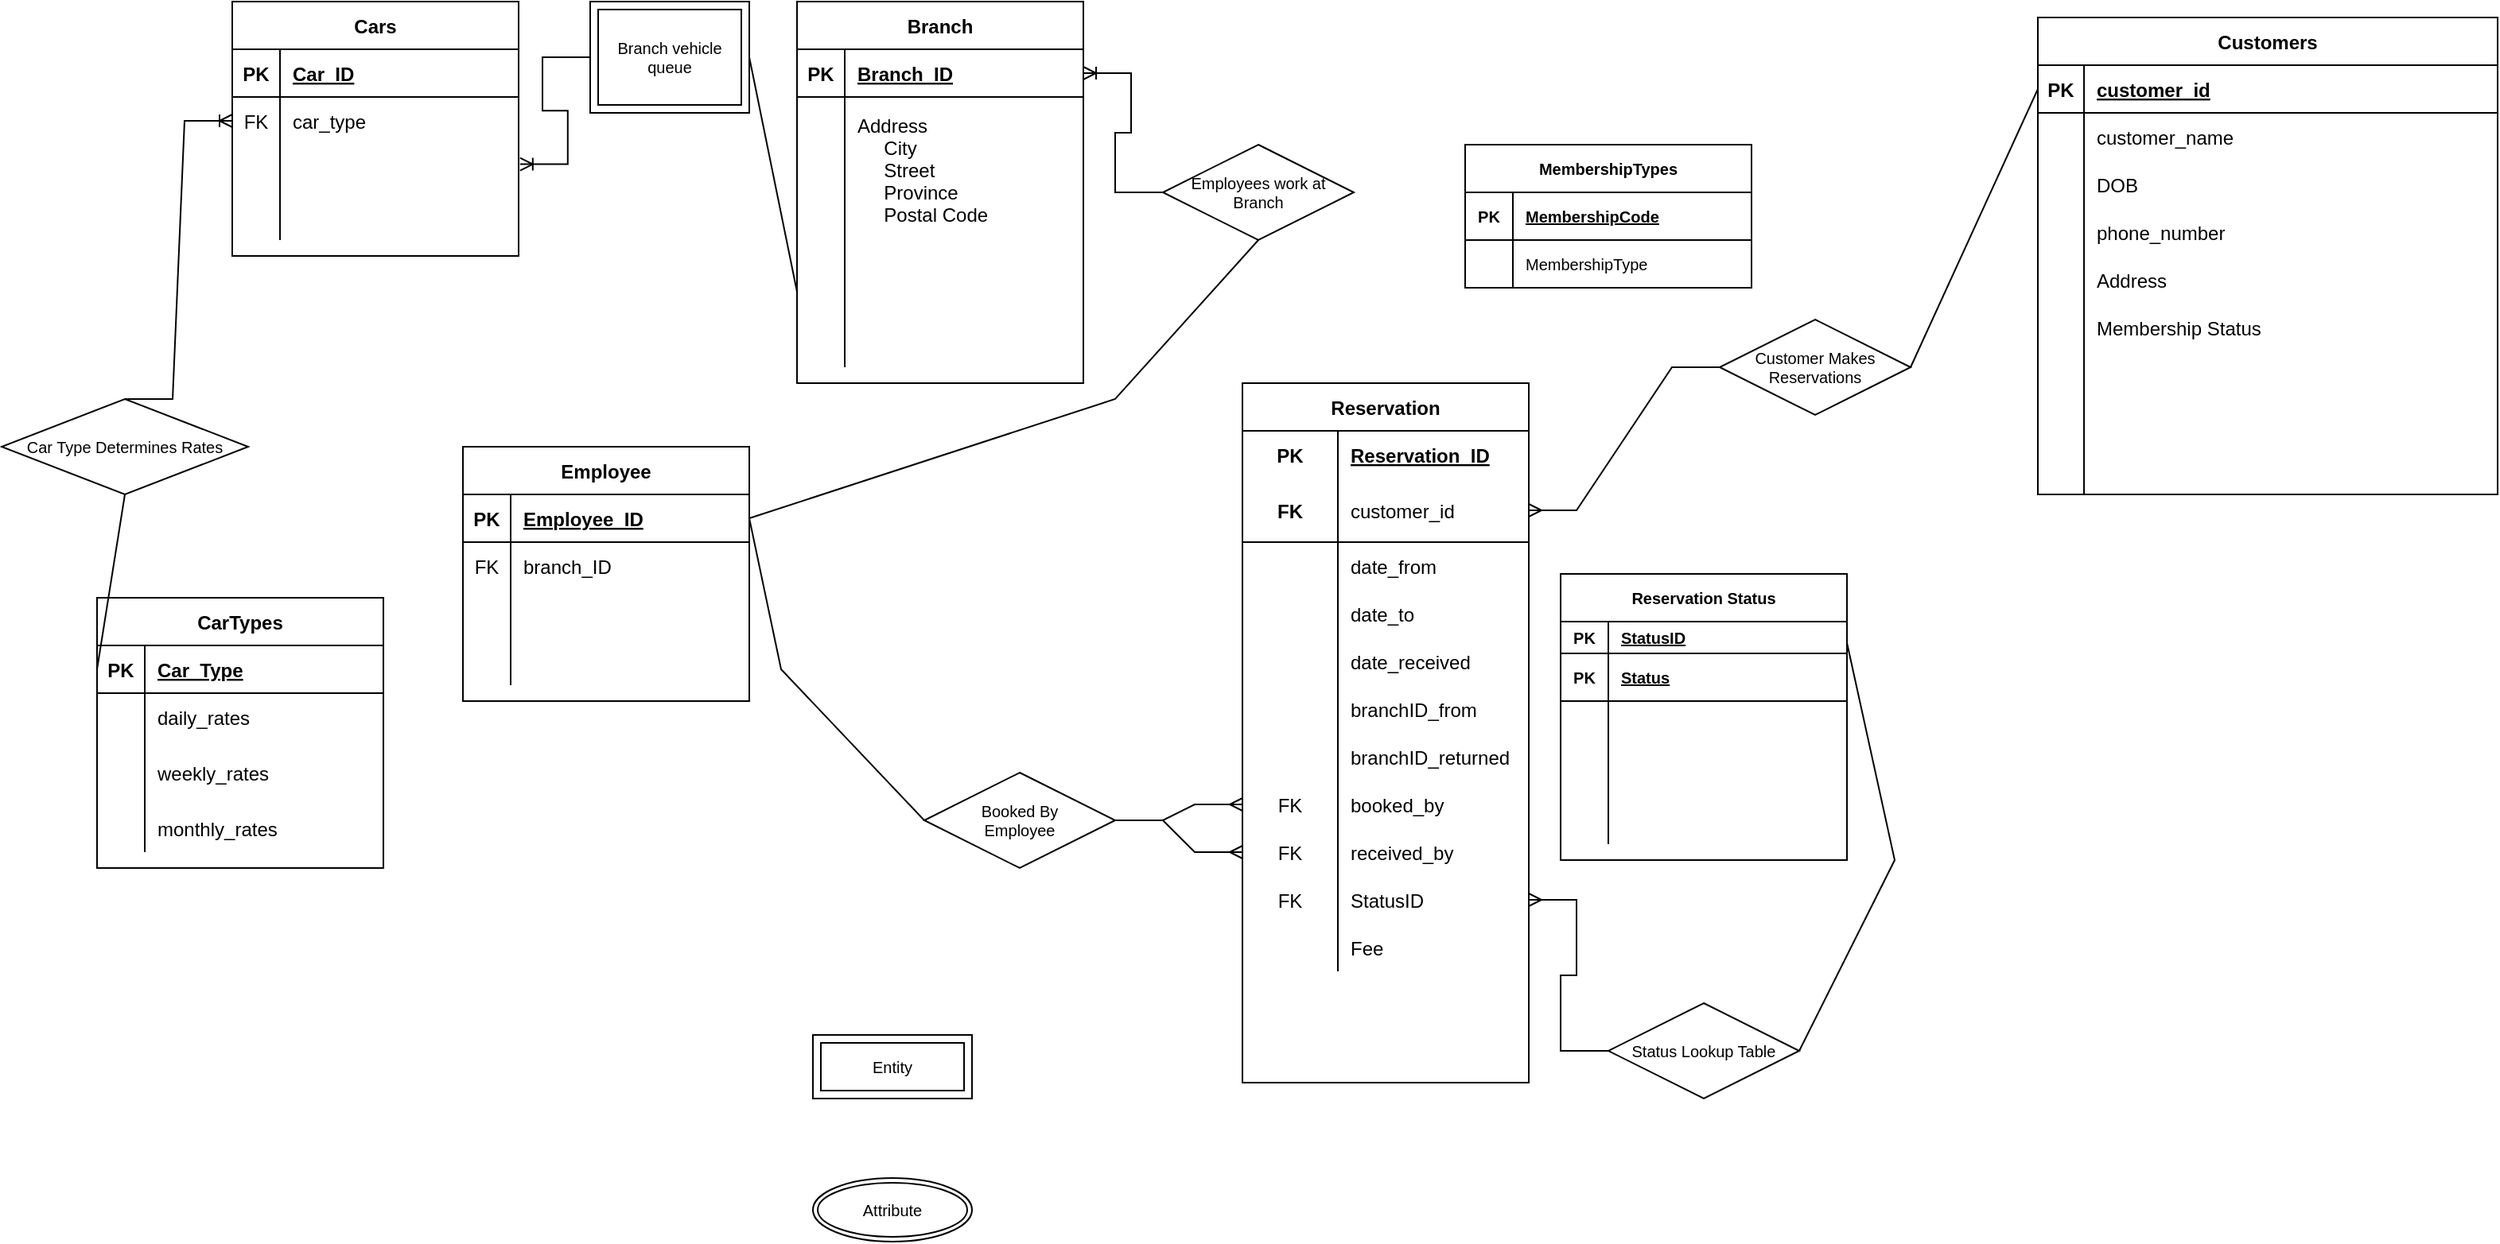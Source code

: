 <mxfile version="18.1.3" type="github">
  <diagram id="R2lEEEUBdFMjLlhIrx00" name="Page-1">
    <mxGraphModel dx="1645" dy="1092" grid="1" gridSize="10" guides="1" tooltips="1" connect="1" arrows="1" fold="1" page="1" pageScale="1" pageWidth="850" pageHeight="1100" math="0" shadow="0" extFonts="Permanent Marker^https://fonts.googleapis.com/css?family=Permanent+Marker">
      <root>
        <mxCell id="0" />
        <mxCell id="1" parent="0" />
        <mxCell id="C-vyLk0tnHw3VtMMgP7b-23" value="Customers" style="shape=table;startSize=30;container=1;collapsible=1;childLayout=tableLayout;fixedRows=1;rowLines=0;fontStyle=1;align=center;resizeLast=1;" parent="1" vertex="1">
          <mxGeometry x="1380" y="30" width="289" height="300" as="geometry" />
        </mxCell>
        <mxCell id="C-vyLk0tnHw3VtMMgP7b-24" value="" style="shape=partialRectangle;collapsible=0;dropTarget=0;pointerEvents=0;fillColor=none;points=[[0,0.5],[1,0.5]];portConstraint=eastwest;top=0;left=0;right=0;bottom=1;" parent="C-vyLk0tnHw3VtMMgP7b-23" vertex="1">
          <mxGeometry y="30" width="289" height="30" as="geometry" />
        </mxCell>
        <mxCell id="C-vyLk0tnHw3VtMMgP7b-25" value="PK" style="shape=partialRectangle;overflow=hidden;connectable=0;fillColor=none;top=0;left=0;bottom=0;right=0;fontStyle=1;" parent="C-vyLk0tnHw3VtMMgP7b-24" vertex="1">
          <mxGeometry width="29" height="30" as="geometry">
            <mxRectangle width="29" height="30" as="alternateBounds" />
          </mxGeometry>
        </mxCell>
        <mxCell id="C-vyLk0tnHw3VtMMgP7b-26" value="customer_id" style="shape=partialRectangle;overflow=hidden;connectable=0;fillColor=none;top=0;left=0;bottom=0;right=0;align=left;spacingLeft=6;fontStyle=5;" parent="C-vyLk0tnHw3VtMMgP7b-24" vertex="1">
          <mxGeometry x="29" width="260" height="30" as="geometry">
            <mxRectangle width="260" height="30" as="alternateBounds" />
          </mxGeometry>
        </mxCell>
        <mxCell id="C-vyLk0tnHw3VtMMgP7b-27" value="" style="shape=partialRectangle;collapsible=0;dropTarget=0;pointerEvents=0;fillColor=none;points=[[0,0.5],[1,0.5]];portConstraint=eastwest;top=0;left=0;right=0;bottom=0;" parent="C-vyLk0tnHw3VtMMgP7b-23" vertex="1">
          <mxGeometry y="60" width="289" height="30" as="geometry" />
        </mxCell>
        <mxCell id="C-vyLk0tnHw3VtMMgP7b-28" value="" style="shape=partialRectangle;overflow=hidden;connectable=0;fillColor=none;top=0;left=0;bottom=0;right=0;" parent="C-vyLk0tnHw3VtMMgP7b-27" vertex="1">
          <mxGeometry width="29" height="30" as="geometry">
            <mxRectangle width="29" height="30" as="alternateBounds" />
          </mxGeometry>
        </mxCell>
        <mxCell id="C-vyLk0tnHw3VtMMgP7b-29" value="customer_name" style="shape=partialRectangle;overflow=hidden;connectable=0;fillColor=none;top=0;left=0;bottom=0;right=0;align=left;spacingLeft=6;" parent="C-vyLk0tnHw3VtMMgP7b-27" vertex="1">
          <mxGeometry x="29" width="260" height="30" as="geometry">
            <mxRectangle width="260" height="30" as="alternateBounds" />
          </mxGeometry>
        </mxCell>
        <mxCell id="8dAp6yYdlhbptKD2q44z-1" style="shape=partialRectangle;collapsible=0;dropTarget=0;pointerEvents=0;fillColor=none;points=[[0,0.5],[1,0.5]];portConstraint=eastwest;top=0;left=0;right=0;bottom=0;" vertex="1" parent="C-vyLk0tnHw3VtMMgP7b-23">
          <mxGeometry y="90" width="289" height="30" as="geometry" />
        </mxCell>
        <mxCell id="8dAp6yYdlhbptKD2q44z-2" style="shape=partialRectangle;overflow=hidden;connectable=0;fillColor=none;top=0;left=0;bottom=0;right=0;" vertex="1" parent="8dAp6yYdlhbptKD2q44z-1">
          <mxGeometry width="29" height="30" as="geometry">
            <mxRectangle width="29" height="30" as="alternateBounds" />
          </mxGeometry>
        </mxCell>
        <mxCell id="8dAp6yYdlhbptKD2q44z-3" value="DOB" style="shape=partialRectangle;overflow=hidden;connectable=0;fillColor=none;top=0;left=0;bottom=0;right=0;align=left;spacingLeft=6;" vertex="1" parent="8dAp6yYdlhbptKD2q44z-1">
          <mxGeometry x="29" width="260" height="30" as="geometry">
            <mxRectangle width="260" height="30" as="alternateBounds" />
          </mxGeometry>
        </mxCell>
        <mxCell id="pYWsaWc-QbTUUTvnSgCZ-30" style="shape=partialRectangle;collapsible=0;dropTarget=0;pointerEvents=0;fillColor=none;points=[[0,0.5],[1,0.5]];portConstraint=eastwest;top=0;left=0;right=0;bottom=0;" parent="C-vyLk0tnHw3VtMMgP7b-23" vertex="1">
          <mxGeometry y="120" width="289" height="30" as="geometry" />
        </mxCell>
        <mxCell id="pYWsaWc-QbTUUTvnSgCZ-31" style="shape=partialRectangle;overflow=hidden;connectable=0;fillColor=none;top=0;left=0;bottom=0;right=0;" parent="pYWsaWc-QbTUUTvnSgCZ-30" vertex="1">
          <mxGeometry width="29" height="30" as="geometry">
            <mxRectangle width="29" height="30" as="alternateBounds" />
          </mxGeometry>
        </mxCell>
        <mxCell id="pYWsaWc-QbTUUTvnSgCZ-32" value="phone_number" style="shape=partialRectangle;overflow=hidden;connectable=0;fillColor=none;top=0;left=0;bottom=0;right=0;align=left;spacingLeft=6;" parent="pYWsaWc-QbTUUTvnSgCZ-30" vertex="1">
          <mxGeometry x="29" width="260" height="30" as="geometry">
            <mxRectangle width="260" height="30" as="alternateBounds" />
          </mxGeometry>
        </mxCell>
        <mxCell id="pYWsaWc-QbTUUTvnSgCZ-45" style="shape=partialRectangle;collapsible=0;dropTarget=0;pointerEvents=0;fillColor=none;points=[[0,0.5],[1,0.5]];portConstraint=eastwest;top=0;left=0;right=0;bottom=0;" parent="C-vyLk0tnHw3VtMMgP7b-23" vertex="1">
          <mxGeometry y="150" width="289" height="30" as="geometry" />
        </mxCell>
        <mxCell id="pYWsaWc-QbTUUTvnSgCZ-46" style="shape=partialRectangle;overflow=hidden;connectable=0;fillColor=none;top=0;left=0;bottom=0;right=0;" parent="pYWsaWc-QbTUUTvnSgCZ-45" vertex="1">
          <mxGeometry width="29" height="30" as="geometry">
            <mxRectangle width="29" height="30" as="alternateBounds" />
          </mxGeometry>
        </mxCell>
        <mxCell id="pYWsaWc-QbTUUTvnSgCZ-47" value="Address" style="shape=partialRectangle;overflow=hidden;connectable=0;fillColor=none;top=0;left=0;bottom=0;right=0;align=left;spacingLeft=6;" parent="pYWsaWc-QbTUUTvnSgCZ-45" vertex="1">
          <mxGeometry x="29" width="260" height="30" as="geometry">
            <mxRectangle width="260" height="30" as="alternateBounds" />
          </mxGeometry>
        </mxCell>
        <mxCell id="pYWsaWc-QbTUUTvnSgCZ-42" style="shape=partialRectangle;collapsible=0;dropTarget=0;pointerEvents=0;fillColor=none;points=[[0,0.5],[1,0.5]];portConstraint=eastwest;top=0;left=0;right=0;bottom=0;" parent="C-vyLk0tnHw3VtMMgP7b-23" vertex="1">
          <mxGeometry y="180" width="289" height="30" as="geometry" />
        </mxCell>
        <mxCell id="pYWsaWc-QbTUUTvnSgCZ-43" style="shape=partialRectangle;overflow=hidden;connectable=0;fillColor=none;top=0;left=0;bottom=0;right=0;" parent="pYWsaWc-QbTUUTvnSgCZ-42" vertex="1">
          <mxGeometry width="29" height="30" as="geometry">
            <mxRectangle width="29" height="30" as="alternateBounds" />
          </mxGeometry>
        </mxCell>
        <mxCell id="pYWsaWc-QbTUUTvnSgCZ-44" value="Membership Status" style="shape=partialRectangle;overflow=hidden;connectable=0;fillColor=none;top=0;left=0;bottom=0;right=0;align=left;spacingLeft=6;" parent="pYWsaWc-QbTUUTvnSgCZ-42" vertex="1">
          <mxGeometry x="29" width="260" height="30" as="geometry">
            <mxRectangle width="260" height="30" as="alternateBounds" />
          </mxGeometry>
        </mxCell>
        <mxCell id="pYWsaWc-QbTUUTvnSgCZ-39" style="shape=partialRectangle;collapsible=0;dropTarget=0;pointerEvents=0;fillColor=none;points=[[0,0.5],[1,0.5]];portConstraint=eastwest;top=0;left=0;right=0;bottom=0;" parent="C-vyLk0tnHw3VtMMgP7b-23" vertex="1">
          <mxGeometry y="210" width="289" height="30" as="geometry" />
        </mxCell>
        <mxCell id="pYWsaWc-QbTUUTvnSgCZ-40" style="shape=partialRectangle;overflow=hidden;connectable=0;fillColor=none;top=0;left=0;bottom=0;right=0;" parent="pYWsaWc-QbTUUTvnSgCZ-39" vertex="1">
          <mxGeometry width="29" height="30" as="geometry">
            <mxRectangle width="29" height="30" as="alternateBounds" />
          </mxGeometry>
        </mxCell>
        <mxCell id="pYWsaWc-QbTUUTvnSgCZ-41" style="shape=partialRectangle;overflow=hidden;connectable=0;fillColor=none;top=0;left=0;bottom=0;right=0;align=left;spacingLeft=6;" parent="pYWsaWc-QbTUUTvnSgCZ-39" vertex="1">
          <mxGeometry x="29" width="260" height="30" as="geometry">
            <mxRectangle width="260" height="30" as="alternateBounds" />
          </mxGeometry>
        </mxCell>
        <mxCell id="pYWsaWc-QbTUUTvnSgCZ-36" style="shape=partialRectangle;collapsible=0;dropTarget=0;pointerEvents=0;fillColor=none;points=[[0,0.5],[1,0.5]];portConstraint=eastwest;top=0;left=0;right=0;bottom=0;" parent="C-vyLk0tnHw3VtMMgP7b-23" vertex="1">
          <mxGeometry y="240" width="289" height="30" as="geometry" />
        </mxCell>
        <mxCell id="pYWsaWc-QbTUUTvnSgCZ-37" style="shape=partialRectangle;overflow=hidden;connectable=0;fillColor=none;top=0;left=0;bottom=0;right=0;" parent="pYWsaWc-QbTUUTvnSgCZ-36" vertex="1">
          <mxGeometry width="29" height="30" as="geometry">
            <mxRectangle width="29" height="30" as="alternateBounds" />
          </mxGeometry>
        </mxCell>
        <mxCell id="pYWsaWc-QbTUUTvnSgCZ-38" style="shape=partialRectangle;overflow=hidden;connectable=0;fillColor=none;top=0;left=0;bottom=0;right=0;align=left;spacingLeft=6;" parent="pYWsaWc-QbTUUTvnSgCZ-36" vertex="1">
          <mxGeometry x="29" width="260" height="30" as="geometry">
            <mxRectangle width="260" height="30" as="alternateBounds" />
          </mxGeometry>
        </mxCell>
        <mxCell id="pYWsaWc-QbTUUTvnSgCZ-33" style="shape=partialRectangle;collapsible=0;dropTarget=0;pointerEvents=0;fillColor=none;points=[[0,0.5],[1,0.5]];portConstraint=eastwest;top=0;left=0;right=0;bottom=0;" parent="C-vyLk0tnHw3VtMMgP7b-23" vertex="1">
          <mxGeometry y="270" width="289" height="30" as="geometry" />
        </mxCell>
        <mxCell id="pYWsaWc-QbTUUTvnSgCZ-34" style="shape=partialRectangle;overflow=hidden;connectable=0;fillColor=none;top=0;left=0;bottom=0;right=0;" parent="pYWsaWc-QbTUUTvnSgCZ-33" vertex="1">
          <mxGeometry width="29" height="30" as="geometry">
            <mxRectangle width="29" height="30" as="alternateBounds" />
          </mxGeometry>
        </mxCell>
        <mxCell id="pYWsaWc-QbTUUTvnSgCZ-35" style="shape=partialRectangle;overflow=hidden;connectable=0;fillColor=none;top=0;left=0;bottom=0;right=0;align=left;spacingLeft=6;" parent="pYWsaWc-QbTUUTvnSgCZ-33" vertex="1">
          <mxGeometry x="29" width="260" height="30" as="geometry">
            <mxRectangle width="260" height="30" as="alternateBounds" />
          </mxGeometry>
        </mxCell>
        <mxCell id="pYWsaWc-QbTUUTvnSgCZ-17" value="Reservation" style="shape=table;startSize=30;container=1;collapsible=1;childLayout=tableLayout;fixedRows=1;rowLines=0;fontStyle=1;align=center;resizeLast=1;" parent="1" vertex="1">
          <mxGeometry x="880" y="260" width="180" height="440.0" as="geometry" />
        </mxCell>
        <mxCell id="pYWsaWc-QbTUUTvnSgCZ-18" value="" style="shape=tableRow;horizontal=0;startSize=0;swimlaneHead=0;swimlaneBody=0;fillColor=none;collapsible=0;dropTarget=0;points=[[0,0.5],[1,0.5]];portConstraint=eastwest;top=0;left=0;right=0;bottom=0;" parent="pYWsaWc-QbTUUTvnSgCZ-17" vertex="1">
          <mxGeometry y="30" width="180" height="30" as="geometry" />
        </mxCell>
        <mxCell id="pYWsaWc-QbTUUTvnSgCZ-19" value="PK" style="shape=partialRectangle;connectable=0;fillColor=none;top=0;left=0;bottom=0;right=0;fontStyle=1;overflow=hidden;" parent="pYWsaWc-QbTUUTvnSgCZ-18" vertex="1">
          <mxGeometry width="60" height="30" as="geometry">
            <mxRectangle width="60" height="30" as="alternateBounds" />
          </mxGeometry>
        </mxCell>
        <mxCell id="pYWsaWc-QbTUUTvnSgCZ-20" value="Reservation_ID" style="shape=partialRectangle;connectable=0;fillColor=none;top=0;left=0;bottom=0;right=0;align=left;spacingLeft=6;fontStyle=5;overflow=hidden;" parent="pYWsaWc-QbTUUTvnSgCZ-18" vertex="1">
          <mxGeometry x="60" width="120" height="30" as="geometry">
            <mxRectangle width="120" height="30" as="alternateBounds" />
          </mxGeometry>
        </mxCell>
        <mxCell id="pYWsaWc-QbTUUTvnSgCZ-21" value="" style="shape=tableRow;horizontal=0;startSize=0;swimlaneHead=0;swimlaneBody=0;fillColor=none;collapsible=0;dropTarget=0;points=[[0,0.5],[1,0.5]];portConstraint=eastwest;top=0;left=0;right=0;bottom=1;" parent="pYWsaWc-QbTUUTvnSgCZ-17" vertex="1">
          <mxGeometry y="60" width="180" height="40" as="geometry" />
        </mxCell>
        <mxCell id="pYWsaWc-QbTUUTvnSgCZ-22" value="FK" style="shape=partialRectangle;connectable=0;fillColor=none;top=0;left=0;bottom=0;right=0;fontStyle=1;overflow=hidden;" parent="pYWsaWc-QbTUUTvnSgCZ-21" vertex="1">
          <mxGeometry width="60" height="40" as="geometry">
            <mxRectangle width="60" height="40" as="alternateBounds" />
          </mxGeometry>
        </mxCell>
        <mxCell id="pYWsaWc-QbTUUTvnSgCZ-23" value="customer_id" style="shape=partialRectangle;connectable=0;fillColor=none;top=0;left=0;bottom=0;right=0;align=left;spacingLeft=6;fontStyle=0;overflow=hidden;" parent="pYWsaWc-QbTUUTvnSgCZ-21" vertex="1">
          <mxGeometry x="60" width="120" height="40" as="geometry">
            <mxRectangle width="120" height="40" as="alternateBounds" />
          </mxGeometry>
        </mxCell>
        <mxCell id="pYWsaWc-QbTUUTvnSgCZ-24" value="" style="shape=tableRow;horizontal=0;startSize=0;swimlaneHead=0;swimlaneBody=0;fillColor=none;collapsible=0;dropTarget=0;points=[[0,0.5],[1,0.5]];portConstraint=eastwest;top=0;left=0;right=0;bottom=0;" parent="pYWsaWc-QbTUUTvnSgCZ-17" vertex="1">
          <mxGeometry y="100" width="180" height="30" as="geometry" />
        </mxCell>
        <mxCell id="pYWsaWc-QbTUUTvnSgCZ-25" value="" style="shape=partialRectangle;connectable=0;fillColor=none;top=0;left=0;bottom=0;right=0;editable=1;overflow=hidden;" parent="pYWsaWc-QbTUUTvnSgCZ-24" vertex="1">
          <mxGeometry width="60" height="30" as="geometry">
            <mxRectangle width="60" height="30" as="alternateBounds" />
          </mxGeometry>
        </mxCell>
        <mxCell id="pYWsaWc-QbTUUTvnSgCZ-26" value="date_from" style="shape=partialRectangle;connectable=0;fillColor=none;top=0;left=0;bottom=0;right=0;align=left;spacingLeft=6;overflow=hidden;" parent="pYWsaWc-QbTUUTvnSgCZ-24" vertex="1">
          <mxGeometry x="60" width="120" height="30" as="geometry">
            <mxRectangle width="120" height="30" as="alternateBounds" />
          </mxGeometry>
        </mxCell>
        <mxCell id="pYWsaWc-QbTUUTvnSgCZ-27" value="" style="shape=tableRow;horizontal=0;startSize=0;swimlaneHead=0;swimlaneBody=0;fillColor=none;collapsible=0;dropTarget=0;points=[[0,0.5],[1,0.5]];portConstraint=eastwest;top=0;left=0;right=0;bottom=0;" parent="pYWsaWc-QbTUUTvnSgCZ-17" vertex="1">
          <mxGeometry y="130" width="180" height="30" as="geometry" />
        </mxCell>
        <mxCell id="pYWsaWc-QbTUUTvnSgCZ-28" value="" style="shape=partialRectangle;connectable=0;fillColor=none;top=0;left=0;bottom=0;right=0;editable=1;overflow=hidden;" parent="pYWsaWc-QbTUUTvnSgCZ-27" vertex="1">
          <mxGeometry width="60" height="30" as="geometry">
            <mxRectangle width="60" height="30" as="alternateBounds" />
          </mxGeometry>
        </mxCell>
        <mxCell id="pYWsaWc-QbTUUTvnSgCZ-29" value="date_to" style="shape=partialRectangle;connectable=0;fillColor=none;top=0;left=0;bottom=0;right=0;align=left;spacingLeft=6;overflow=hidden;" parent="pYWsaWc-QbTUUTvnSgCZ-27" vertex="1">
          <mxGeometry x="60" width="120" height="30" as="geometry">
            <mxRectangle width="120" height="30" as="alternateBounds" />
          </mxGeometry>
        </mxCell>
        <mxCell id="pYWsaWc-QbTUUTvnSgCZ-49" style="shape=tableRow;horizontal=0;startSize=0;swimlaneHead=0;swimlaneBody=0;fillColor=none;collapsible=0;dropTarget=0;points=[[0,0.5],[1,0.5]];portConstraint=eastwest;top=0;left=0;right=0;bottom=0;" parent="pYWsaWc-QbTUUTvnSgCZ-17" vertex="1">
          <mxGeometry y="160" width="180" height="30" as="geometry" />
        </mxCell>
        <mxCell id="pYWsaWc-QbTUUTvnSgCZ-50" style="shape=partialRectangle;connectable=0;fillColor=none;top=0;left=0;bottom=0;right=0;editable=1;overflow=hidden;" parent="pYWsaWc-QbTUUTvnSgCZ-49" vertex="1">
          <mxGeometry width="60" height="30" as="geometry">
            <mxRectangle width="60" height="30" as="alternateBounds" />
          </mxGeometry>
        </mxCell>
        <mxCell id="pYWsaWc-QbTUUTvnSgCZ-51" value="date_received" style="shape=partialRectangle;connectable=0;fillColor=none;top=0;left=0;bottom=0;right=0;align=left;spacingLeft=6;overflow=hidden;" parent="pYWsaWc-QbTUUTvnSgCZ-49" vertex="1">
          <mxGeometry x="60" width="120" height="30" as="geometry">
            <mxRectangle width="120" height="30" as="alternateBounds" />
          </mxGeometry>
        </mxCell>
        <mxCell id="pYWsaWc-QbTUUTvnSgCZ-52" style="shape=tableRow;horizontal=0;startSize=0;swimlaneHead=0;swimlaneBody=0;fillColor=none;collapsible=0;dropTarget=0;points=[[0,0.5],[1,0.5]];portConstraint=eastwest;top=0;left=0;right=0;bottom=0;" parent="pYWsaWc-QbTUUTvnSgCZ-17" vertex="1">
          <mxGeometry y="190" width="180" height="30" as="geometry" />
        </mxCell>
        <mxCell id="pYWsaWc-QbTUUTvnSgCZ-53" style="shape=partialRectangle;connectable=0;fillColor=none;top=0;left=0;bottom=0;right=0;editable=1;overflow=hidden;" parent="pYWsaWc-QbTUUTvnSgCZ-52" vertex="1">
          <mxGeometry width="60" height="30" as="geometry">
            <mxRectangle width="60" height="30" as="alternateBounds" />
          </mxGeometry>
        </mxCell>
        <mxCell id="pYWsaWc-QbTUUTvnSgCZ-54" value="branchID_from" style="shape=partialRectangle;connectable=0;fillColor=none;top=0;left=0;bottom=0;right=0;align=left;spacingLeft=6;overflow=hidden;" parent="pYWsaWc-QbTUUTvnSgCZ-52" vertex="1">
          <mxGeometry x="60" width="120" height="30" as="geometry">
            <mxRectangle width="120" height="30" as="alternateBounds" />
          </mxGeometry>
        </mxCell>
        <mxCell id="pYWsaWc-QbTUUTvnSgCZ-55" style="shape=tableRow;horizontal=0;startSize=0;swimlaneHead=0;swimlaneBody=0;fillColor=none;collapsible=0;dropTarget=0;points=[[0,0.5],[1,0.5]];portConstraint=eastwest;top=0;left=0;right=0;bottom=0;" parent="pYWsaWc-QbTUUTvnSgCZ-17" vertex="1">
          <mxGeometry y="220" width="180" height="30" as="geometry" />
        </mxCell>
        <mxCell id="pYWsaWc-QbTUUTvnSgCZ-56" style="shape=partialRectangle;connectable=0;fillColor=none;top=0;left=0;bottom=0;right=0;editable=1;overflow=hidden;" parent="pYWsaWc-QbTUUTvnSgCZ-55" vertex="1">
          <mxGeometry width="60" height="30" as="geometry">
            <mxRectangle width="60" height="30" as="alternateBounds" />
          </mxGeometry>
        </mxCell>
        <mxCell id="pYWsaWc-QbTUUTvnSgCZ-57" value="branchID_returned" style="shape=partialRectangle;connectable=0;fillColor=none;top=0;left=0;bottom=0;right=0;align=left;spacingLeft=6;overflow=hidden;" parent="pYWsaWc-QbTUUTvnSgCZ-55" vertex="1">
          <mxGeometry x="60" width="120" height="30" as="geometry">
            <mxRectangle width="120" height="30" as="alternateBounds" />
          </mxGeometry>
        </mxCell>
        <mxCell id="pYWsaWc-QbTUUTvnSgCZ-112" style="shape=tableRow;horizontal=0;startSize=0;swimlaneHead=0;swimlaneBody=0;fillColor=none;collapsible=0;dropTarget=0;points=[[0,0.5],[1,0.5]];portConstraint=eastwest;top=0;left=0;right=0;bottom=0;" parent="pYWsaWc-QbTUUTvnSgCZ-17" vertex="1">
          <mxGeometry y="250" width="180" height="30" as="geometry" />
        </mxCell>
        <mxCell id="pYWsaWc-QbTUUTvnSgCZ-113" value="FK" style="shape=partialRectangle;connectable=0;fillColor=none;top=0;left=0;bottom=0;right=0;editable=1;overflow=hidden;" parent="pYWsaWc-QbTUUTvnSgCZ-112" vertex="1">
          <mxGeometry width="60" height="30" as="geometry">
            <mxRectangle width="60" height="30" as="alternateBounds" />
          </mxGeometry>
        </mxCell>
        <mxCell id="pYWsaWc-QbTUUTvnSgCZ-114" value="booked_by" style="shape=partialRectangle;connectable=0;fillColor=none;top=0;left=0;bottom=0;right=0;align=left;spacingLeft=6;overflow=hidden;" parent="pYWsaWc-QbTUUTvnSgCZ-112" vertex="1">
          <mxGeometry x="60" width="120" height="30" as="geometry">
            <mxRectangle width="120" height="30" as="alternateBounds" />
          </mxGeometry>
        </mxCell>
        <mxCell id="pYWsaWc-QbTUUTvnSgCZ-115" style="shape=tableRow;horizontal=0;startSize=0;swimlaneHead=0;swimlaneBody=0;fillColor=none;collapsible=0;dropTarget=0;points=[[0,0.5],[1,0.5]];portConstraint=eastwest;top=0;left=0;right=0;bottom=0;" parent="pYWsaWc-QbTUUTvnSgCZ-17" vertex="1">
          <mxGeometry y="280" width="180" height="30" as="geometry" />
        </mxCell>
        <mxCell id="pYWsaWc-QbTUUTvnSgCZ-116" value="FK" style="shape=partialRectangle;connectable=0;fillColor=none;top=0;left=0;bottom=0;right=0;editable=1;overflow=hidden;" parent="pYWsaWc-QbTUUTvnSgCZ-115" vertex="1">
          <mxGeometry width="60" height="30" as="geometry">
            <mxRectangle width="60" height="30" as="alternateBounds" />
          </mxGeometry>
        </mxCell>
        <mxCell id="pYWsaWc-QbTUUTvnSgCZ-117" value="received_by" style="shape=partialRectangle;connectable=0;fillColor=none;top=0;left=0;bottom=0;right=0;align=left;spacingLeft=6;overflow=hidden;" parent="pYWsaWc-QbTUUTvnSgCZ-115" vertex="1">
          <mxGeometry x="60" width="120" height="30" as="geometry">
            <mxRectangle width="120" height="30" as="alternateBounds" />
          </mxGeometry>
        </mxCell>
        <mxCell id="8dAp6yYdlhbptKD2q44z-10" style="shape=tableRow;horizontal=0;startSize=0;swimlaneHead=0;swimlaneBody=0;fillColor=none;collapsible=0;dropTarget=0;points=[[0,0.5],[1,0.5]];portConstraint=eastwest;top=0;left=0;right=0;bottom=0;" vertex="1" parent="pYWsaWc-QbTUUTvnSgCZ-17">
          <mxGeometry y="310" width="180" height="30" as="geometry" />
        </mxCell>
        <mxCell id="8dAp6yYdlhbptKD2q44z-11" value="FK" style="shape=partialRectangle;connectable=0;fillColor=none;top=0;left=0;bottom=0;right=0;editable=1;overflow=hidden;" vertex="1" parent="8dAp6yYdlhbptKD2q44z-10">
          <mxGeometry width="60" height="30" as="geometry">
            <mxRectangle width="60" height="30" as="alternateBounds" />
          </mxGeometry>
        </mxCell>
        <mxCell id="8dAp6yYdlhbptKD2q44z-12" value="StatusID" style="shape=partialRectangle;connectable=0;fillColor=none;top=0;left=0;bottom=0;right=0;align=left;spacingLeft=6;overflow=hidden;" vertex="1" parent="8dAp6yYdlhbptKD2q44z-10">
          <mxGeometry x="60" width="120" height="30" as="geometry">
            <mxRectangle width="120" height="30" as="alternateBounds" />
          </mxGeometry>
        </mxCell>
        <mxCell id="8dAp6yYdlhbptKD2q44z-38" style="shape=tableRow;horizontal=0;startSize=0;swimlaneHead=0;swimlaneBody=0;fillColor=none;collapsible=0;dropTarget=0;points=[[0,0.5],[1,0.5]];portConstraint=eastwest;top=0;left=0;right=0;bottom=0;" vertex="1" parent="pYWsaWc-QbTUUTvnSgCZ-17">
          <mxGeometry y="340" width="180" height="30" as="geometry" />
        </mxCell>
        <mxCell id="8dAp6yYdlhbptKD2q44z-39" style="shape=partialRectangle;connectable=0;fillColor=none;top=0;left=0;bottom=0;right=0;editable=1;overflow=hidden;" vertex="1" parent="8dAp6yYdlhbptKD2q44z-38">
          <mxGeometry width="60" height="30" as="geometry">
            <mxRectangle width="60" height="30" as="alternateBounds" />
          </mxGeometry>
        </mxCell>
        <mxCell id="8dAp6yYdlhbptKD2q44z-40" value="Fee" style="shape=partialRectangle;connectable=0;fillColor=none;top=0;left=0;bottom=0;right=0;align=left;spacingLeft=6;overflow=hidden;" vertex="1" parent="8dAp6yYdlhbptKD2q44z-38">
          <mxGeometry x="60" width="120" height="30" as="geometry">
            <mxRectangle width="120" height="30" as="alternateBounds" />
          </mxGeometry>
        </mxCell>
        <mxCell id="pYWsaWc-QbTUUTvnSgCZ-58" value="Branch" style="shape=table;startSize=30;container=1;collapsible=1;childLayout=tableLayout;fixedRows=1;rowLines=0;fontStyle=1;align=center;resizeLast=1;" parent="1" vertex="1">
          <mxGeometry x="600" y="20" width="180" height="240" as="geometry" />
        </mxCell>
        <mxCell id="pYWsaWc-QbTUUTvnSgCZ-59" value="" style="shape=tableRow;horizontal=0;startSize=0;swimlaneHead=0;swimlaneBody=0;fillColor=none;collapsible=0;dropTarget=0;points=[[0,0.5],[1,0.5]];portConstraint=eastwest;top=0;left=0;right=0;bottom=1;" parent="pYWsaWc-QbTUUTvnSgCZ-58" vertex="1">
          <mxGeometry y="30" width="180" height="30" as="geometry" />
        </mxCell>
        <mxCell id="pYWsaWc-QbTUUTvnSgCZ-60" value="PK" style="shape=partialRectangle;connectable=0;fillColor=none;top=0;left=0;bottom=0;right=0;fontStyle=1;overflow=hidden;" parent="pYWsaWc-QbTUUTvnSgCZ-59" vertex="1">
          <mxGeometry width="30" height="30" as="geometry">
            <mxRectangle width="30" height="30" as="alternateBounds" />
          </mxGeometry>
        </mxCell>
        <mxCell id="pYWsaWc-QbTUUTvnSgCZ-61" value="Branch_ID" style="shape=partialRectangle;connectable=0;fillColor=none;top=0;left=0;bottom=0;right=0;align=left;spacingLeft=6;fontStyle=5;overflow=hidden;" parent="pYWsaWc-QbTUUTvnSgCZ-59" vertex="1">
          <mxGeometry x="30" width="150" height="30" as="geometry">
            <mxRectangle width="150" height="30" as="alternateBounds" />
          </mxGeometry>
        </mxCell>
        <mxCell id="pYWsaWc-QbTUUTvnSgCZ-62" value="" style="shape=tableRow;horizontal=0;startSize=0;swimlaneHead=0;swimlaneBody=0;fillColor=none;collapsible=0;dropTarget=0;points=[[0,0.5],[1,0.5]];portConstraint=eastwest;top=0;left=0;right=0;bottom=0;" parent="pYWsaWc-QbTUUTvnSgCZ-58" vertex="1">
          <mxGeometry y="60" width="180" height="105" as="geometry" />
        </mxCell>
        <mxCell id="pYWsaWc-QbTUUTvnSgCZ-63" value="" style="shape=partialRectangle;connectable=0;fillColor=none;top=0;left=0;bottom=0;right=0;editable=1;overflow=hidden;" parent="pYWsaWc-QbTUUTvnSgCZ-62" vertex="1">
          <mxGeometry width="30" height="105" as="geometry">
            <mxRectangle width="30" height="105" as="alternateBounds" />
          </mxGeometry>
        </mxCell>
        <mxCell id="pYWsaWc-QbTUUTvnSgCZ-64" value="Address&#xa;     City&#xa;     Street&#xa;     Province&#xa;     Postal Code&#xa;" style="shape=partialRectangle;connectable=0;fillColor=none;top=0;left=0;bottom=0;right=0;align=left;spacingLeft=6;overflow=hidden;" parent="pYWsaWc-QbTUUTvnSgCZ-62" vertex="1">
          <mxGeometry x="30" width="150" height="105" as="geometry">
            <mxRectangle width="150" height="105" as="alternateBounds" />
          </mxGeometry>
        </mxCell>
        <mxCell id="pYWsaWc-QbTUUTvnSgCZ-65" value="" style="shape=tableRow;horizontal=0;startSize=0;swimlaneHead=0;swimlaneBody=0;fillColor=none;collapsible=0;dropTarget=0;points=[[0,0.5],[1,0.5]];portConstraint=eastwest;top=0;left=0;right=0;bottom=0;" parent="pYWsaWc-QbTUUTvnSgCZ-58" vertex="1">
          <mxGeometry y="165" width="180" height="35" as="geometry" />
        </mxCell>
        <mxCell id="pYWsaWc-QbTUUTvnSgCZ-66" value="" style="shape=partialRectangle;connectable=0;fillColor=none;top=0;left=0;bottom=0;right=0;editable=1;overflow=hidden;" parent="pYWsaWc-QbTUUTvnSgCZ-65" vertex="1">
          <mxGeometry width="30" height="35" as="geometry">
            <mxRectangle width="30" height="35" as="alternateBounds" />
          </mxGeometry>
        </mxCell>
        <mxCell id="pYWsaWc-QbTUUTvnSgCZ-67" value="" style="shape=partialRectangle;connectable=0;fillColor=none;top=0;left=0;bottom=0;right=0;align=left;spacingLeft=6;overflow=hidden;" parent="pYWsaWc-QbTUUTvnSgCZ-65" vertex="1">
          <mxGeometry x="30" width="150" height="35" as="geometry">
            <mxRectangle width="150" height="35" as="alternateBounds" />
          </mxGeometry>
        </mxCell>
        <mxCell id="pYWsaWc-QbTUUTvnSgCZ-68" value="" style="shape=tableRow;horizontal=0;startSize=0;swimlaneHead=0;swimlaneBody=0;fillColor=none;collapsible=0;dropTarget=0;points=[[0,0.5],[1,0.5]];portConstraint=eastwest;top=0;left=0;right=0;bottom=0;" parent="pYWsaWc-QbTUUTvnSgCZ-58" vertex="1">
          <mxGeometry y="200" width="180" height="30" as="geometry" />
        </mxCell>
        <mxCell id="pYWsaWc-QbTUUTvnSgCZ-69" value="" style="shape=partialRectangle;connectable=0;fillColor=none;top=0;left=0;bottom=0;right=0;editable=1;overflow=hidden;" parent="pYWsaWc-QbTUUTvnSgCZ-68" vertex="1">
          <mxGeometry width="30" height="30" as="geometry">
            <mxRectangle width="30" height="30" as="alternateBounds" />
          </mxGeometry>
        </mxCell>
        <mxCell id="pYWsaWc-QbTUUTvnSgCZ-70" value="" style="shape=partialRectangle;connectable=0;fillColor=none;top=0;left=0;bottom=0;right=0;align=left;spacingLeft=6;overflow=hidden;" parent="pYWsaWc-QbTUUTvnSgCZ-68" vertex="1">
          <mxGeometry x="30" width="150" height="30" as="geometry">
            <mxRectangle width="150" height="30" as="alternateBounds" />
          </mxGeometry>
        </mxCell>
        <mxCell id="pYWsaWc-QbTUUTvnSgCZ-71" value="CarTypes" style="shape=table;startSize=30;container=1;collapsible=1;childLayout=tableLayout;fixedRows=1;rowLines=0;fontStyle=1;align=center;resizeLast=1;" parent="1" vertex="1">
          <mxGeometry x="160" y="395" width="180" height="170" as="geometry" />
        </mxCell>
        <mxCell id="pYWsaWc-QbTUUTvnSgCZ-72" value="" style="shape=tableRow;horizontal=0;startSize=0;swimlaneHead=0;swimlaneBody=0;fillColor=none;collapsible=0;dropTarget=0;points=[[0,0.5],[1,0.5]];portConstraint=eastwest;top=0;left=0;right=0;bottom=1;" parent="pYWsaWc-QbTUUTvnSgCZ-71" vertex="1">
          <mxGeometry y="30" width="180" height="30" as="geometry" />
        </mxCell>
        <mxCell id="pYWsaWc-QbTUUTvnSgCZ-73" value="PK" style="shape=partialRectangle;connectable=0;fillColor=none;top=0;left=0;bottom=0;right=0;fontStyle=1;overflow=hidden;" parent="pYWsaWc-QbTUUTvnSgCZ-72" vertex="1">
          <mxGeometry width="30" height="30" as="geometry">
            <mxRectangle width="30" height="30" as="alternateBounds" />
          </mxGeometry>
        </mxCell>
        <mxCell id="pYWsaWc-QbTUUTvnSgCZ-74" value="Car_Type" style="shape=partialRectangle;connectable=0;fillColor=none;top=0;left=0;bottom=0;right=0;align=left;spacingLeft=6;fontStyle=5;overflow=hidden;" parent="pYWsaWc-QbTUUTvnSgCZ-72" vertex="1">
          <mxGeometry x="30" width="150" height="30" as="geometry">
            <mxRectangle width="150" height="30" as="alternateBounds" />
          </mxGeometry>
        </mxCell>
        <mxCell id="pYWsaWc-QbTUUTvnSgCZ-78" value="" style="shape=tableRow;horizontal=0;startSize=0;swimlaneHead=0;swimlaneBody=0;fillColor=none;collapsible=0;dropTarget=0;points=[[0,0.5],[1,0.5]];portConstraint=eastwest;top=0;left=0;right=0;bottom=0;" parent="pYWsaWc-QbTUUTvnSgCZ-71" vertex="1">
          <mxGeometry y="60" width="180" height="30" as="geometry" />
        </mxCell>
        <mxCell id="pYWsaWc-QbTUUTvnSgCZ-79" value="" style="shape=partialRectangle;connectable=0;fillColor=none;top=0;left=0;bottom=0;right=0;editable=1;overflow=hidden;" parent="pYWsaWc-QbTUUTvnSgCZ-78" vertex="1">
          <mxGeometry width="30" height="30" as="geometry">
            <mxRectangle width="30" height="30" as="alternateBounds" />
          </mxGeometry>
        </mxCell>
        <mxCell id="pYWsaWc-QbTUUTvnSgCZ-80" value="daily_rates" style="shape=partialRectangle;connectable=0;fillColor=none;top=0;left=0;bottom=0;right=0;align=left;spacingLeft=6;overflow=hidden;" parent="pYWsaWc-QbTUUTvnSgCZ-78" vertex="1">
          <mxGeometry x="30" width="150" height="30" as="geometry">
            <mxRectangle width="150" height="30" as="alternateBounds" />
          </mxGeometry>
        </mxCell>
        <mxCell id="pYWsaWc-QbTUUTvnSgCZ-75" value="" style="shape=tableRow;horizontal=0;startSize=0;swimlaneHead=0;swimlaneBody=0;fillColor=none;collapsible=0;dropTarget=0;points=[[0,0.5],[1,0.5]];portConstraint=eastwest;top=0;left=0;right=0;bottom=0;" parent="pYWsaWc-QbTUUTvnSgCZ-71" vertex="1">
          <mxGeometry y="90" width="180" height="40" as="geometry" />
        </mxCell>
        <mxCell id="pYWsaWc-QbTUUTvnSgCZ-76" value="" style="shape=partialRectangle;connectable=0;fillColor=none;top=0;left=0;bottom=0;right=0;editable=1;overflow=hidden;" parent="pYWsaWc-QbTUUTvnSgCZ-75" vertex="1">
          <mxGeometry width="30" height="40" as="geometry">
            <mxRectangle width="30" height="40" as="alternateBounds" />
          </mxGeometry>
        </mxCell>
        <mxCell id="pYWsaWc-QbTUUTvnSgCZ-77" value="weekly_rates" style="shape=partialRectangle;connectable=0;fillColor=none;top=0;left=0;bottom=0;right=0;align=left;spacingLeft=6;overflow=hidden;" parent="pYWsaWc-QbTUUTvnSgCZ-75" vertex="1">
          <mxGeometry x="30" width="150" height="40" as="geometry">
            <mxRectangle width="150" height="40" as="alternateBounds" />
          </mxGeometry>
        </mxCell>
        <mxCell id="pYWsaWc-QbTUUTvnSgCZ-81" value="" style="shape=tableRow;horizontal=0;startSize=0;swimlaneHead=0;swimlaneBody=0;fillColor=none;collapsible=0;dropTarget=0;points=[[0,0.5],[1,0.5]];portConstraint=eastwest;top=0;left=0;right=0;bottom=0;" parent="pYWsaWc-QbTUUTvnSgCZ-71" vertex="1">
          <mxGeometry y="130" width="180" height="30" as="geometry" />
        </mxCell>
        <mxCell id="pYWsaWc-QbTUUTvnSgCZ-82" value="" style="shape=partialRectangle;connectable=0;fillColor=none;top=0;left=0;bottom=0;right=0;editable=1;overflow=hidden;" parent="pYWsaWc-QbTUUTvnSgCZ-81" vertex="1">
          <mxGeometry width="30" height="30" as="geometry">
            <mxRectangle width="30" height="30" as="alternateBounds" />
          </mxGeometry>
        </mxCell>
        <mxCell id="pYWsaWc-QbTUUTvnSgCZ-83" value="monthly_rates" style="shape=partialRectangle;connectable=0;fillColor=none;top=0;left=0;bottom=0;right=0;align=left;spacingLeft=6;overflow=hidden;" parent="pYWsaWc-QbTUUTvnSgCZ-81" vertex="1">
          <mxGeometry x="30" width="150" height="30" as="geometry">
            <mxRectangle width="150" height="30" as="alternateBounds" />
          </mxGeometry>
        </mxCell>
        <mxCell id="pYWsaWc-QbTUUTvnSgCZ-84" value="Cars" style="shape=table;startSize=30;container=1;collapsible=1;childLayout=tableLayout;fixedRows=1;rowLines=0;fontStyle=1;align=center;resizeLast=1;" parent="1" vertex="1">
          <mxGeometry x="245" y="20" width="180" height="160" as="geometry" />
        </mxCell>
        <mxCell id="pYWsaWc-QbTUUTvnSgCZ-85" value="" style="shape=tableRow;horizontal=0;startSize=0;swimlaneHead=0;swimlaneBody=0;fillColor=none;collapsible=0;dropTarget=0;points=[[0,0.5],[1,0.5]];portConstraint=eastwest;top=0;left=0;right=0;bottom=1;" parent="pYWsaWc-QbTUUTvnSgCZ-84" vertex="1">
          <mxGeometry y="30" width="180" height="30" as="geometry" />
        </mxCell>
        <mxCell id="pYWsaWc-QbTUUTvnSgCZ-86" value="PK" style="shape=partialRectangle;connectable=0;fillColor=none;top=0;left=0;bottom=0;right=0;fontStyle=1;overflow=hidden;" parent="pYWsaWc-QbTUUTvnSgCZ-85" vertex="1">
          <mxGeometry width="30" height="30" as="geometry">
            <mxRectangle width="30" height="30" as="alternateBounds" />
          </mxGeometry>
        </mxCell>
        <mxCell id="pYWsaWc-QbTUUTvnSgCZ-87" value="Car_ID" style="shape=partialRectangle;connectable=0;fillColor=none;top=0;left=0;bottom=0;right=0;align=left;spacingLeft=6;fontStyle=5;overflow=hidden;" parent="pYWsaWc-QbTUUTvnSgCZ-85" vertex="1">
          <mxGeometry x="30" width="150" height="30" as="geometry">
            <mxRectangle width="150" height="30" as="alternateBounds" />
          </mxGeometry>
        </mxCell>
        <mxCell id="pYWsaWc-QbTUUTvnSgCZ-88" value="" style="shape=tableRow;horizontal=0;startSize=0;swimlaneHead=0;swimlaneBody=0;fillColor=none;collapsible=0;dropTarget=0;points=[[0,0.5],[1,0.5]];portConstraint=eastwest;top=0;left=0;right=0;bottom=0;" parent="pYWsaWc-QbTUUTvnSgCZ-84" vertex="1">
          <mxGeometry y="60" width="180" height="30" as="geometry" />
        </mxCell>
        <mxCell id="pYWsaWc-QbTUUTvnSgCZ-89" value="FK" style="shape=partialRectangle;connectable=0;fillColor=none;top=0;left=0;bottom=0;right=0;editable=1;overflow=hidden;" parent="pYWsaWc-QbTUUTvnSgCZ-88" vertex="1">
          <mxGeometry width="30" height="30" as="geometry">
            <mxRectangle width="30" height="30" as="alternateBounds" />
          </mxGeometry>
        </mxCell>
        <mxCell id="pYWsaWc-QbTUUTvnSgCZ-90" value="car_type" style="shape=partialRectangle;connectable=0;fillColor=none;top=0;left=0;bottom=0;right=0;align=left;spacingLeft=6;overflow=hidden;" parent="pYWsaWc-QbTUUTvnSgCZ-88" vertex="1">
          <mxGeometry x="30" width="150" height="30" as="geometry">
            <mxRectangle width="150" height="30" as="alternateBounds" />
          </mxGeometry>
        </mxCell>
        <mxCell id="pYWsaWc-QbTUUTvnSgCZ-91" value="" style="shape=tableRow;horizontal=0;startSize=0;swimlaneHead=0;swimlaneBody=0;fillColor=none;collapsible=0;dropTarget=0;points=[[0,0.5],[1,0.5]];portConstraint=eastwest;top=0;left=0;right=0;bottom=0;" parent="pYWsaWc-QbTUUTvnSgCZ-84" vertex="1">
          <mxGeometry y="90" width="180" height="30" as="geometry" />
        </mxCell>
        <mxCell id="pYWsaWc-QbTUUTvnSgCZ-92" value="" style="shape=partialRectangle;connectable=0;fillColor=none;top=0;left=0;bottom=0;right=0;editable=1;overflow=hidden;" parent="pYWsaWc-QbTUUTvnSgCZ-91" vertex="1">
          <mxGeometry width="30" height="30" as="geometry">
            <mxRectangle width="30" height="30" as="alternateBounds" />
          </mxGeometry>
        </mxCell>
        <mxCell id="pYWsaWc-QbTUUTvnSgCZ-93" value="" style="shape=partialRectangle;connectable=0;fillColor=none;top=0;left=0;bottom=0;right=0;align=left;spacingLeft=6;overflow=hidden;" parent="pYWsaWc-QbTUUTvnSgCZ-91" vertex="1">
          <mxGeometry x="30" width="150" height="30" as="geometry">
            <mxRectangle width="150" height="30" as="alternateBounds" />
          </mxGeometry>
        </mxCell>
        <mxCell id="pYWsaWc-QbTUUTvnSgCZ-94" value="" style="shape=tableRow;horizontal=0;startSize=0;swimlaneHead=0;swimlaneBody=0;fillColor=none;collapsible=0;dropTarget=0;points=[[0,0.5],[1,0.5]];portConstraint=eastwest;top=0;left=0;right=0;bottom=0;" parent="pYWsaWc-QbTUUTvnSgCZ-84" vertex="1">
          <mxGeometry y="120" width="180" height="30" as="geometry" />
        </mxCell>
        <mxCell id="pYWsaWc-QbTUUTvnSgCZ-95" value="" style="shape=partialRectangle;connectable=0;fillColor=none;top=0;left=0;bottom=0;right=0;editable=1;overflow=hidden;" parent="pYWsaWc-QbTUUTvnSgCZ-94" vertex="1">
          <mxGeometry width="30" height="30" as="geometry">
            <mxRectangle width="30" height="30" as="alternateBounds" />
          </mxGeometry>
        </mxCell>
        <mxCell id="pYWsaWc-QbTUUTvnSgCZ-96" value="" style="shape=partialRectangle;connectable=0;fillColor=none;top=0;left=0;bottom=0;right=0;align=left;spacingLeft=6;overflow=hidden;" parent="pYWsaWc-QbTUUTvnSgCZ-94" vertex="1">
          <mxGeometry x="30" width="150" height="30" as="geometry">
            <mxRectangle width="150" height="30" as="alternateBounds" />
          </mxGeometry>
        </mxCell>
        <mxCell id="pYWsaWc-QbTUUTvnSgCZ-97" value="Employee" style="shape=table;startSize=30;container=1;collapsible=1;childLayout=tableLayout;fixedRows=1;rowLines=0;fontStyle=1;align=center;resizeLast=1;" parent="1" vertex="1">
          <mxGeometry x="390" y="300" width="180" height="160" as="geometry" />
        </mxCell>
        <mxCell id="pYWsaWc-QbTUUTvnSgCZ-98" value="" style="shape=tableRow;horizontal=0;startSize=0;swimlaneHead=0;swimlaneBody=0;fillColor=none;collapsible=0;dropTarget=0;points=[[0,0.5],[1,0.5]];portConstraint=eastwest;top=0;left=0;right=0;bottom=1;" parent="pYWsaWc-QbTUUTvnSgCZ-97" vertex="1">
          <mxGeometry y="30" width="180" height="30" as="geometry" />
        </mxCell>
        <mxCell id="pYWsaWc-QbTUUTvnSgCZ-99" value="PK" style="shape=partialRectangle;connectable=0;fillColor=none;top=0;left=0;bottom=0;right=0;fontStyle=1;overflow=hidden;" parent="pYWsaWc-QbTUUTvnSgCZ-98" vertex="1">
          <mxGeometry width="30" height="30" as="geometry">
            <mxRectangle width="30" height="30" as="alternateBounds" />
          </mxGeometry>
        </mxCell>
        <mxCell id="pYWsaWc-QbTUUTvnSgCZ-100" value="Employee_ID" style="shape=partialRectangle;connectable=0;fillColor=none;top=0;left=0;bottom=0;right=0;align=left;spacingLeft=6;fontStyle=5;overflow=hidden;" parent="pYWsaWc-QbTUUTvnSgCZ-98" vertex="1">
          <mxGeometry x="30" width="150" height="30" as="geometry">
            <mxRectangle width="150" height="30" as="alternateBounds" />
          </mxGeometry>
        </mxCell>
        <mxCell id="pYWsaWc-QbTUUTvnSgCZ-101" value="" style="shape=tableRow;horizontal=0;startSize=0;swimlaneHead=0;swimlaneBody=0;fillColor=none;collapsible=0;dropTarget=0;points=[[0,0.5],[1,0.5]];portConstraint=eastwest;top=0;left=0;right=0;bottom=0;" parent="pYWsaWc-QbTUUTvnSgCZ-97" vertex="1">
          <mxGeometry y="60" width="180" height="30" as="geometry" />
        </mxCell>
        <mxCell id="pYWsaWc-QbTUUTvnSgCZ-102" value="FK" style="shape=partialRectangle;connectable=0;fillColor=none;top=0;left=0;bottom=0;right=0;editable=1;overflow=hidden;" parent="pYWsaWc-QbTUUTvnSgCZ-101" vertex="1">
          <mxGeometry width="30" height="30" as="geometry">
            <mxRectangle width="30" height="30" as="alternateBounds" />
          </mxGeometry>
        </mxCell>
        <mxCell id="pYWsaWc-QbTUUTvnSgCZ-103" value="branch_ID" style="shape=partialRectangle;connectable=0;fillColor=none;top=0;left=0;bottom=0;right=0;align=left;spacingLeft=6;overflow=hidden;" parent="pYWsaWc-QbTUUTvnSgCZ-101" vertex="1">
          <mxGeometry x="30" width="150" height="30" as="geometry">
            <mxRectangle width="150" height="30" as="alternateBounds" />
          </mxGeometry>
        </mxCell>
        <mxCell id="pYWsaWc-QbTUUTvnSgCZ-104" value="" style="shape=tableRow;horizontal=0;startSize=0;swimlaneHead=0;swimlaneBody=0;fillColor=none;collapsible=0;dropTarget=0;points=[[0,0.5],[1,0.5]];portConstraint=eastwest;top=0;left=0;right=0;bottom=0;" parent="pYWsaWc-QbTUUTvnSgCZ-97" vertex="1">
          <mxGeometry y="90" width="180" height="30" as="geometry" />
        </mxCell>
        <mxCell id="pYWsaWc-QbTUUTvnSgCZ-105" value="" style="shape=partialRectangle;connectable=0;fillColor=none;top=0;left=0;bottom=0;right=0;editable=1;overflow=hidden;" parent="pYWsaWc-QbTUUTvnSgCZ-104" vertex="1">
          <mxGeometry width="30" height="30" as="geometry">
            <mxRectangle width="30" height="30" as="alternateBounds" />
          </mxGeometry>
        </mxCell>
        <mxCell id="pYWsaWc-QbTUUTvnSgCZ-106" value="" style="shape=partialRectangle;connectable=0;fillColor=none;top=0;left=0;bottom=0;right=0;align=left;spacingLeft=6;overflow=hidden;" parent="pYWsaWc-QbTUUTvnSgCZ-104" vertex="1">
          <mxGeometry x="30" width="150" height="30" as="geometry">
            <mxRectangle width="150" height="30" as="alternateBounds" />
          </mxGeometry>
        </mxCell>
        <mxCell id="pYWsaWc-QbTUUTvnSgCZ-107" value="" style="shape=tableRow;horizontal=0;startSize=0;swimlaneHead=0;swimlaneBody=0;fillColor=none;collapsible=0;dropTarget=0;points=[[0,0.5],[1,0.5]];portConstraint=eastwest;top=0;left=0;right=0;bottom=0;" parent="pYWsaWc-QbTUUTvnSgCZ-97" vertex="1">
          <mxGeometry y="120" width="180" height="30" as="geometry" />
        </mxCell>
        <mxCell id="pYWsaWc-QbTUUTvnSgCZ-108" value="" style="shape=partialRectangle;connectable=0;fillColor=none;top=0;left=0;bottom=0;right=0;editable=1;overflow=hidden;" parent="pYWsaWc-QbTUUTvnSgCZ-107" vertex="1">
          <mxGeometry width="30" height="30" as="geometry">
            <mxRectangle width="30" height="30" as="alternateBounds" />
          </mxGeometry>
        </mxCell>
        <mxCell id="pYWsaWc-QbTUUTvnSgCZ-109" value="" style="shape=partialRectangle;connectable=0;fillColor=none;top=0;left=0;bottom=0;right=0;align=left;spacingLeft=6;overflow=hidden;" parent="pYWsaWc-QbTUUTvnSgCZ-107" vertex="1">
          <mxGeometry x="30" width="150" height="30" as="geometry">
            <mxRectangle width="150" height="30" as="alternateBounds" />
          </mxGeometry>
        </mxCell>
        <mxCell id="8dAp6yYdlhbptKD2q44z-6" value="" style="edgeStyle=entityRelationEdgeStyle;fontSize=12;html=1;endArrow=ERoneToMany;rounded=0;exitX=0;exitY=0.5;exitDx=0;exitDy=0;entryX=1.005;entryY=0.409;entryDx=0;entryDy=0;entryPerimeter=0;" edge="1" parent="1" source="8dAp6yYdlhbptKD2q44z-9" target="pYWsaWc-QbTUUTvnSgCZ-91">
          <mxGeometry width="100" height="100" relative="1" as="geometry">
            <mxPoint x="425" y="320" as="sourcePoint" />
            <mxPoint x="910" y="660" as="targetPoint" />
          </mxGeometry>
        </mxCell>
        <mxCell id="8dAp6yYdlhbptKD2q44z-7" value="" style="endArrow=none;html=1;rounded=0;fontSize=10;entryX=0;entryY=0.5;entryDx=0;entryDy=0;exitX=1;exitY=0.5;exitDx=0;exitDy=0;" edge="1" parent="1" source="8dAp6yYdlhbptKD2q44z-9" target="pYWsaWc-QbTUUTvnSgCZ-65">
          <mxGeometry relative="1" as="geometry">
            <mxPoint x="545" y="320" as="sourcePoint" />
            <mxPoint x="550" y="420" as="targetPoint" />
          </mxGeometry>
        </mxCell>
        <mxCell id="8dAp6yYdlhbptKD2q44z-8" value="&lt;div&gt;Booked By&lt;/div&gt;&lt;div&gt;Employee&lt;br&gt;&lt;/div&gt;" style="shape=rhombus;perimeter=rhombusPerimeter;whiteSpace=wrap;html=1;align=center;fontSize=10;" vertex="1" parent="1">
          <mxGeometry x="680" y="505" width="120" height="60" as="geometry" />
        </mxCell>
        <mxCell id="8dAp6yYdlhbptKD2q44z-9" value="Branch vehicle queue" style="shape=ext;margin=3;double=1;whiteSpace=wrap;html=1;align=center;fontSize=10;" vertex="1" parent="1">
          <mxGeometry x="470" y="20" width="100" height="70" as="geometry" />
        </mxCell>
        <mxCell id="8dAp6yYdlhbptKD2q44z-13" value="Reservation Status" style="shape=table;startSize=30;container=1;collapsible=1;childLayout=tableLayout;fixedRows=1;rowLines=0;fontStyle=1;align=center;resizeLast=1;fontSize=10;" vertex="1" parent="1">
          <mxGeometry x="1080" y="380" width="180" height="180" as="geometry" />
        </mxCell>
        <mxCell id="8dAp6yYdlhbptKD2q44z-14" value="" style="shape=tableRow;horizontal=0;startSize=0;swimlaneHead=0;swimlaneBody=0;fillColor=none;collapsible=0;dropTarget=0;points=[[0,0.5],[1,0.5]];portConstraint=eastwest;top=0;left=0;right=0;bottom=1;fontSize=10;" vertex="1" parent="8dAp6yYdlhbptKD2q44z-13">
          <mxGeometry y="30" width="180" height="20" as="geometry" />
        </mxCell>
        <mxCell id="8dAp6yYdlhbptKD2q44z-15" value="PK" style="shape=partialRectangle;connectable=0;fillColor=none;top=0;left=0;bottom=0;right=0;fontStyle=1;overflow=hidden;fontSize=10;" vertex="1" parent="8dAp6yYdlhbptKD2q44z-14">
          <mxGeometry width="30" height="20" as="geometry">
            <mxRectangle width="30" height="20" as="alternateBounds" />
          </mxGeometry>
        </mxCell>
        <mxCell id="8dAp6yYdlhbptKD2q44z-16" value="StatusID" style="shape=partialRectangle;connectable=0;fillColor=none;top=0;left=0;bottom=0;right=0;align=left;spacingLeft=6;fontStyle=5;overflow=hidden;fontSize=10;" vertex="1" parent="8dAp6yYdlhbptKD2q44z-14">
          <mxGeometry x="30" width="150" height="20" as="geometry">
            <mxRectangle width="150" height="20" as="alternateBounds" />
          </mxGeometry>
        </mxCell>
        <mxCell id="8dAp6yYdlhbptKD2q44z-26" style="shape=tableRow;horizontal=0;startSize=0;swimlaneHead=0;swimlaneBody=0;fillColor=none;collapsible=0;dropTarget=0;points=[[0,0.5],[1,0.5]];portConstraint=eastwest;top=0;left=0;right=0;bottom=1;fontSize=10;" vertex="1" parent="8dAp6yYdlhbptKD2q44z-13">
          <mxGeometry y="50" width="180" height="30" as="geometry" />
        </mxCell>
        <mxCell id="8dAp6yYdlhbptKD2q44z-27" value="PK" style="shape=partialRectangle;connectable=0;fillColor=none;top=0;left=0;bottom=0;right=0;fontStyle=1;overflow=hidden;fontSize=10;" vertex="1" parent="8dAp6yYdlhbptKD2q44z-26">
          <mxGeometry width="30" height="30" as="geometry">
            <mxRectangle width="30" height="30" as="alternateBounds" />
          </mxGeometry>
        </mxCell>
        <mxCell id="8dAp6yYdlhbptKD2q44z-28" value="Status" style="shape=partialRectangle;connectable=0;fillColor=none;top=0;left=0;bottom=0;right=0;align=left;spacingLeft=6;fontStyle=5;overflow=hidden;fontSize=10;" vertex="1" parent="8dAp6yYdlhbptKD2q44z-26">
          <mxGeometry x="30" width="150" height="30" as="geometry">
            <mxRectangle width="150" height="30" as="alternateBounds" />
          </mxGeometry>
        </mxCell>
        <mxCell id="8dAp6yYdlhbptKD2q44z-17" value="" style="shape=tableRow;horizontal=0;startSize=0;swimlaneHead=0;swimlaneBody=0;fillColor=none;collapsible=0;dropTarget=0;points=[[0,0.5],[1,0.5]];portConstraint=eastwest;top=0;left=0;right=0;bottom=0;fontSize=10;" vertex="1" parent="8dAp6yYdlhbptKD2q44z-13">
          <mxGeometry y="80" width="180" height="30" as="geometry" />
        </mxCell>
        <mxCell id="8dAp6yYdlhbptKD2q44z-18" value="" style="shape=partialRectangle;connectable=0;fillColor=none;top=0;left=0;bottom=0;right=0;editable=1;overflow=hidden;fontSize=10;" vertex="1" parent="8dAp6yYdlhbptKD2q44z-17">
          <mxGeometry width="30" height="30" as="geometry">
            <mxRectangle width="30" height="30" as="alternateBounds" />
          </mxGeometry>
        </mxCell>
        <mxCell id="8dAp6yYdlhbptKD2q44z-19" value="" style="shape=partialRectangle;connectable=0;fillColor=none;top=0;left=0;bottom=0;right=0;align=left;spacingLeft=6;overflow=hidden;fontSize=10;" vertex="1" parent="8dAp6yYdlhbptKD2q44z-17">
          <mxGeometry x="30" width="150" height="30" as="geometry">
            <mxRectangle width="150" height="30" as="alternateBounds" />
          </mxGeometry>
        </mxCell>
        <mxCell id="8dAp6yYdlhbptKD2q44z-20" value="" style="shape=tableRow;horizontal=0;startSize=0;swimlaneHead=0;swimlaneBody=0;fillColor=none;collapsible=0;dropTarget=0;points=[[0,0.5],[1,0.5]];portConstraint=eastwest;top=0;left=0;right=0;bottom=0;fontSize=10;" vertex="1" parent="8dAp6yYdlhbptKD2q44z-13">
          <mxGeometry y="110" width="180" height="30" as="geometry" />
        </mxCell>
        <mxCell id="8dAp6yYdlhbptKD2q44z-21" value="" style="shape=partialRectangle;connectable=0;fillColor=none;top=0;left=0;bottom=0;right=0;editable=1;overflow=hidden;fontSize=10;" vertex="1" parent="8dAp6yYdlhbptKD2q44z-20">
          <mxGeometry width="30" height="30" as="geometry">
            <mxRectangle width="30" height="30" as="alternateBounds" />
          </mxGeometry>
        </mxCell>
        <mxCell id="8dAp6yYdlhbptKD2q44z-22" value="" style="shape=partialRectangle;connectable=0;fillColor=none;top=0;left=0;bottom=0;right=0;align=left;spacingLeft=6;overflow=hidden;fontSize=10;" vertex="1" parent="8dAp6yYdlhbptKD2q44z-20">
          <mxGeometry x="30" width="150" height="30" as="geometry">
            <mxRectangle width="150" height="30" as="alternateBounds" />
          </mxGeometry>
        </mxCell>
        <mxCell id="8dAp6yYdlhbptKD2q44z-23" value="" style="shape=tableRow;horizontal=0;startSize=0;swimlaneHead=0;swimlaneBody=0;fillColor=none;collapsible=0;dropTarget=0;points=[[0,0.5],[1,0.5]];portConstraint=eastwest;top=0;left=0;right=0;bottom=0;fontSize=10;" vertex="1" parent="8dAp6yYdlhbptKD2q44z-13">
          <mxGeometry y="140" width="180" height="30" as="geometry" />
        </mxCell>
        <mxCell id="8dAp6yYdlhbptKD2q44z-24" value="" style="shape=partialRectangle;connectable=0;fillColor=none;top=0;left=0;bottom=0;right=0;editable=1;overflow=hidden;fontSize=10;" vertex="1" parent="8dAp6yYdlhbptKD2q44z-23">
          <mxGeometry width="30" height="30" as="geometry">
            <mxRectangle width="30" height="30" as="alternateBounds" />
          </mxGeometry>
        </mxCell>
        <mxCell id="8dAp6yYdlhbptKD2q44z-25" value="" style="shape=partialRectangle;connectable=0;fillColor=none;top=0;left=0;bottom=0;right=0;align=left;spacingLeft=6;overflow=hidden;fontSize=10;" vertex="1" parent="8dAp6yYdlhbptKD2q44z-23">
          <mxGeometry x="30" width="150" height="30" as="geometry">
            <mxRectangle width="150" height="30" as="alternateBounds" />
          </mxGeometry>
        </mxCell>
        <mxCell id="8dAp6yYdlhbptKD2q44z-29" value="Customer Makes Reservations" style="shape=rhombus;perimeter=rhombusPerimeter;whiteSpace=wrap;html=1;align=center;fontSize=10;" vertex="1" parent="1">
          <mxGeometry x="1180" y="220" width="120" height="60" as="geometry" />
        </mxCell>
        <mxCell id="8dAp6yYdlhbptKD2q44z-30" value="" style="endArrow=none;html=1;rounded=0;fontSize=10;entryX=0;entryY=0.5;entryDx=0;entryDy=0;exitX=1;exitY=0.5;exitDx=0;exitDy=0;" edge="1" parent="1" source="8dAp6yYdlhbptKD2q44z-29" target="C-vyLk0tnHw3VtMMgP7b-24">
          <mxGeometry relative="1" as="geometry">
            <mxPoint x="770" y="440" as="sourcePoint" />
            <mxPoint x="930" y="440" as="targetPoint" />
          </mxGeometry>
        </mxCell>
        <mxCell id="8dAp6yYdlhbptKD2q44z-31" value="" style="edgeStyle=entityRelationEdgeStyle;fontSize=12;html=1;endArrow=ERmany;rounded=0;exitX=0;exitY=0.5;exitDx=0;exitDy=0;entryX=1;entryY=0.5;entryDx=0;entryDy=0;" edge="1" parent="1" source="8dAp6yYdlhbptKD2q44z-29" target="pYWsaWc-QbTUUTvnSgCZ-21">
          <mxGeometry width="100" height="100" relative="1" as="geometry">
            <mxPoint x="990" y="330" as="sourcePoint" />
            <mxPoint x="1090" y="430" as="targetPoint" />
          </mxGeometry>
        </mxCell>
        <mxCell id="8dAp6yYdlhbptKD2q44z-32" value="" style="edgeStyle=entityRelationEdgeStyle;fontSize=12;html=1;endArrow=ERmany;rounded=0;entryX=0;entryY=0.5;entryDx=0;entryDy=0;exitX=1;exitY=0.5;exitDx=0;exitDy=0;" edge="1" parent="1" source="8dAp6yYdlhbptKD2q44z-8" target="pYWsaWc-QbTUUTvnSgCZ-112">
          <mxGeometry width="100" height="100" relative="1" as="geometry">
            <mxPoint x="780" y="640" as="sourcePoint" />
            <mxPoint x="880" y="540" as="targetPoint" />
          </mxGeometry>
        </mxCell>
        <mxCell id="8dAp6yYdlhbptKD2q44z-33" value="" style="edgeStyle=entityRelationEdgeStyle;fontSize=12;html=1;endArrow=ERmany;rounded=0;exitX=1;exitY=0.5;exitDx=0;exitDy=0;" edge="1" parent="1" source="8dAp6yYdlhbptKD2q44z-8" target="pYWsaWc-QbTUUTvnSgCZ-115">
          <mxGeometry width="100" height="100" relative="1" as="geometry">
            <mxPoint x="760" y="810" as="sourcePoint" />
            <mxPoint x="860" y="710" as="targetPoint" />
          </mxGeometry>
        </mxCell>
        <mxCell id="8dAp6yYdlhbptKD2q44z-34" value="" style="endArrow=none;html=1;rounded=0;fontSize=10;entryX=0;entryY=0.5;entryDx=0;entryDy=0;exitX=1;exitY=0.5;exitDx=0;exitDy=0;" edge="1" parent="1" source="pYWsaWc-QbTUUTvnSgCZ-98" target="8dAp6yYdlhbptKD2q44z-8">
          <mxGeometry relative="1" as="geometry">
            <mxPoint x="500" y="750" as="sourcePoint" />
            <mxPoint x="660" y="750" as="targetPoint" />
            <Array as="points">
              <mxPoint x="590" y="440" />
            </Array>
          </mxGeometry>
        </mxCell>
        <mxCell id="8dAp6yYdlhbptKD2q44z-35" value="" style="edgeStyle=entityRelationEdgeStyle;fontSize=12;html=1;endArrow=ERmany;rounded=0;" edge="1" parent="1" source="8dAp6yYdlhbptKD2q44z-36" target="8dAp6yYdlhbptKD2q44z-10">
          <mxGeometry width="100" height="100" relative="1" as="geometry">
            <mxPoint x="1230" y="680" as="sourcePoint" />
            <mxPoint x="610" y="780.0" as="targetPoint" />
          </mxGeometry>
        </mxCell>
        <mxCell id="8dAp6yYdlhbptKD2q44z-36" value="&lt;div&gt;Status Lookup Table&lt;/div&gt;" style="shape=rhombus;perimeter=rhombusPerimeter;whiteSpace=wrap;html=1;align=center;fontSize=10;" vertex="1" parent="1">
          <mxGeometry x="1110" y="650" width="120" height="60" as="geometry" />
        </mxCell>
        <mxCell id="8dAp6yYdlhbptKD2q44z-37" value="" style="endArrow=none;html=1;rounded=0;fontSize=10;entryX=1;entryY=0.667;entryDx=0;entryDy=0;entryPerimeter=0;exitX=1;exitY=0.5;exitDx=0;exitDy=0;" edge="1" parent="1" source="8dAp6yYdlhbptKD2q44z-36" target="8dAp6yYdlhbptKD2q44z-14">
          <mxGeometry relative="1" as="geometry">
            <mxPoint x="1160" y="860" as="sourcePoint" />
            <mxPoint x="1320" y="860" as="targetPoint" />
            <Array as="points">
              <mxPoint x="1290" y="560" />
            </Array>
          </mxGeometry>
        </mxCell>
        <mxCell id="8dAp6yYdlhbptKD2q44z-42" value="MembershipTypes" style="shape=table;startSize=30;container=1;collapsible=1;childLayout=tableLayout;fixedRows=1;rowLines=0;fontStyle=1;align=center;resizeLast=1;fontSize=10;" vertex="1" parent="1">
          <mxGeometry x="1020" y="110" width="180" height="90" as="geometry" />
        </mxCell>
        <mxCell id="8dAp6yYdlhbptKD2q44z-43" value="" style="shape=tableRow;horizontal=0;startSize=0;swimlaneHead=0;swimlaneBody=0;fillColor=none;collapsible=0;dropTarget=0;points=[[0,0.5],[1,0.5]];portConstraint=eastwest;top=0;left=0;right=0;bottom=1;fontSize=10;" vertex="1" parent="8dAp6yYdlhbptKD2q44z-42">
          <mxGeometry y="30" width="180" height="30" as="geometry" />
        </mxCell>
        <mxCell id="8dAp6yYdlhbptKD2q44z-44" value="PK" style="shape=partialRectangle;connectable=0;fillColor=none;top=0;left=0;bottom=0;right=0;fontStyle=1;overflow=hidden;fontSize=10;" vertex="1" parent="8dAp6yYdlhbptKD2q44z-43">
          <mxGeometry width="30" height="30" as="geometry">
            <mxRectangle width="30" height="30" as="alternateBounds" />
          </mxGeometry>
        </mxCell>
        <mxCell id="8dAp6yYdlhbptKD2q44z-45" value="MembershipCode" style="shape=partialRectangle;connectable=0;fillColor=none;top=0;left=0;bottom=0;right=0;align=left;spacingLeft=6;fontStyle=5;overflow=hidden;fontSize=10;" vertex="1" parent="8dAp6yYdlhbptKD2q44z-43">
          <mxGeometry x="30" width="150" height="30" as="geometry">
            <mxRectangle width="150" height="30" as="alternateBounds" />
          </mxGeometry>
        </mxCell>
        <mxCell id="8dAp6yYdlhbptKD2q44z-55" style="shape=tableRow;horizontal=0;startSize=0;swimlaneHead=0;swimlaneBody=0;fillColor=none;collapsible=0;dropTarget=0;points=[[0,0.5],[1,0.5]];portConstraint=eastwest;top=0;left=0;right=0;bottom=1;fontSize=10;" vertex="1" parent="8dAp6yYdlhbptKD2q44z-42">
          <mxGeometry y="60" width="180" height="30" as="geometry" />
        </mxCell>
        <mxCell id="8dAp6yYdlhbptKD2q44z-56" value="" style="shape=partialRectangle;connectable=0;fillColor=none;top=0;left=0;bottom=0;right=0;fontStyle=0;overflow=hidden;fontSize=10;" vertex="1" parent="8dAp6yYdlhbptKD2q44z-55">
          <mxGeometry width="30" height="30" as="geometry">
            <mxRectangle width="30" height="30" as="alternateBounds" />
          </mxGeometry>
        </mxCell>
        <mxCell id="8dAp6yYdlhbptKD2q44z-57" value="MembershipType" style="shape=partialRectangle;connectable=0;fillColor=none;top=0;left=0;bottom=0;right=0;align=left;spacingLeft=6;fontStyle=0;overflow=hidden;fontSize=10;" vertex="1" parent="8dAp6yYdlhbptKD2q44z-55">
          <mxGeometry x="30" width="150" height="30" as="geometry">
            <mxRectangle width="150" height="30" as="alternateBounds" />
          </mxGeometry>
        </mxCell>
        <mxCell id="8dAp6yYdlhbptKD2q44z-58" value="&lt;div&gt;Employees work at Branch&lt;/div&gt;" style="shape=rhombus;perimeter=rhombusPerimeter;whiteSpace=wrap;html=1;align=center;fontSize=10;" vertex="1" parent="1">
          <mxGeometry x="830" y="110" width="120" height="60" as="geometry" />
        </mxCell>
        <mxCell id="8dAp6yYdlhbptKD2q44z-59" value="" style="endArrow=none;html=1;rounded=0;fontSize=10;entryX=0.5;entryY=1;entryDx=0;entryDy=0;exitX=1;exitY=0.5;exitDx=0;exitDy=0;" edge="1" parent="1" source="pYWsaWc-QbTUUTvnSgCZ-98" target="8dAp6yYdlhbptKD2q44z-58">
          <mxGeometry relative="1" as="geometry">
            <mxPoint x="720" y="430" as="sourcePoint" />
            <mxPoint x="880" y="430" as="targetPoint" />
            <Array as="points">
              <mxPoint x="800" y="270" />
            </Array>
          </mxGeometry>
        </mxCell>
        <mxCell id="8dAp6yYdlhbptKD2q44z-60" value="" style="edgeStyle=entityRelationEdgeStyle;fontSize=12;html=1;endArrow=ERoneToMany;rounded=0;exitX=0;exitY=0.5;exitDx=0;exitDy=0;" edge="1" parent="1" source="8dAp6yYdlhbptKD2q44z-58" target="pYWsaWc-QbTUUTvnSgCZ-59">
          <mxGeometry width="100" height="100" relative="1" as="geometry">
            <mxPoint x="650" y="350" as="sourcePoint" />
            <mxPoint x="750" y="250" as="targetPoint" />
          </mxGeometry>
        </mxCell>
        <mxCell id="8dAp6yYdlhbptKD2q44z-61" value="Car Type Determines Rates" style="shape=rhombus;perimeter=rhombusPerimeter;whiteSpace=wrap;html=1;align=center;fontSize=10;" vertex="1" parent="1">
          <mxGeometry x="100" y="270" width="155" height="60" as="geometry" />
        </mxCell>
        <mxCell id="8dAp6yYdlhbptKD2q44z-64" value="" style="edgeStyle=entityRelationEdgeStyle;fontSize=12;html=1;endArrow=ERoneToMany;rounded=0;entryX=0;entryY=0.5;entryDx=0;entryDy=0;exitX=0.5;exitY=0;exitDx=0;exitDy=0;" edge="1" parent="1" source="8dAp6yYdlhbptKD2q44z-61" target="pYWsaWc-QbTUUTvnSgCZ-88">
          <mxGeometry width="100" height="100" relative="1" as="geometry">
            <mxPoint x="342.5" y="135" as="sourcePoint" />
            <mxPoint x="242.5" y="235" as="targetPoint" />
          </mxGeometry>
        </mxCell>
        <mxCell id="8dAp6yYdlhbptKD2q44z-65" value="" style="endArrow=none;html=1;rounded=0;fontSize=10;entryX=0;entryY=0.5;entryDx=0;entryDy=0;exitX=0.5;exitY=1;exitDx=0;exitDy=0;" edge="1" parent="1" source="8dAp6yYdlhbptKD2q44z-61" target="pYWsaWc-QbTUUTvnSgCZ-72">
          <mxGeometry relative="1" as="geometry">
            <mxPoint x="85" y="420" as="sourcePoint" />
            <mxPoint x="245" y="420" as="targetPoint" />
          </mxGeometry>
        </mxCell>
        <mxCell id="8dAp6yYdlhbptKD2q44z-66" value="Attribute" style="ellipse;shape=doubleEllipse;margin=3;whiteSpace=wrap;html=1;align=center;fontSize=10;" vertex="1" parent="1">
          <mxGeometry x="610" y="760" width="100" height="40" as="geometry" />
        </mxCell>
        <mxCell id="8dAp6yYdlhbptKD2q44z-67" value="Entity" style="shape=ext;margin=3;double=1;whiteSpace=wrap;html=1;align=center;fontSize=10;" vertex="1" parent="1">
          <mxGeometry x="610" y="670" width="100" height="40" as="geometry" />
        </mxCell>
      </root>
    </mxGraphModel>
  </diagram>
</mxfile>
